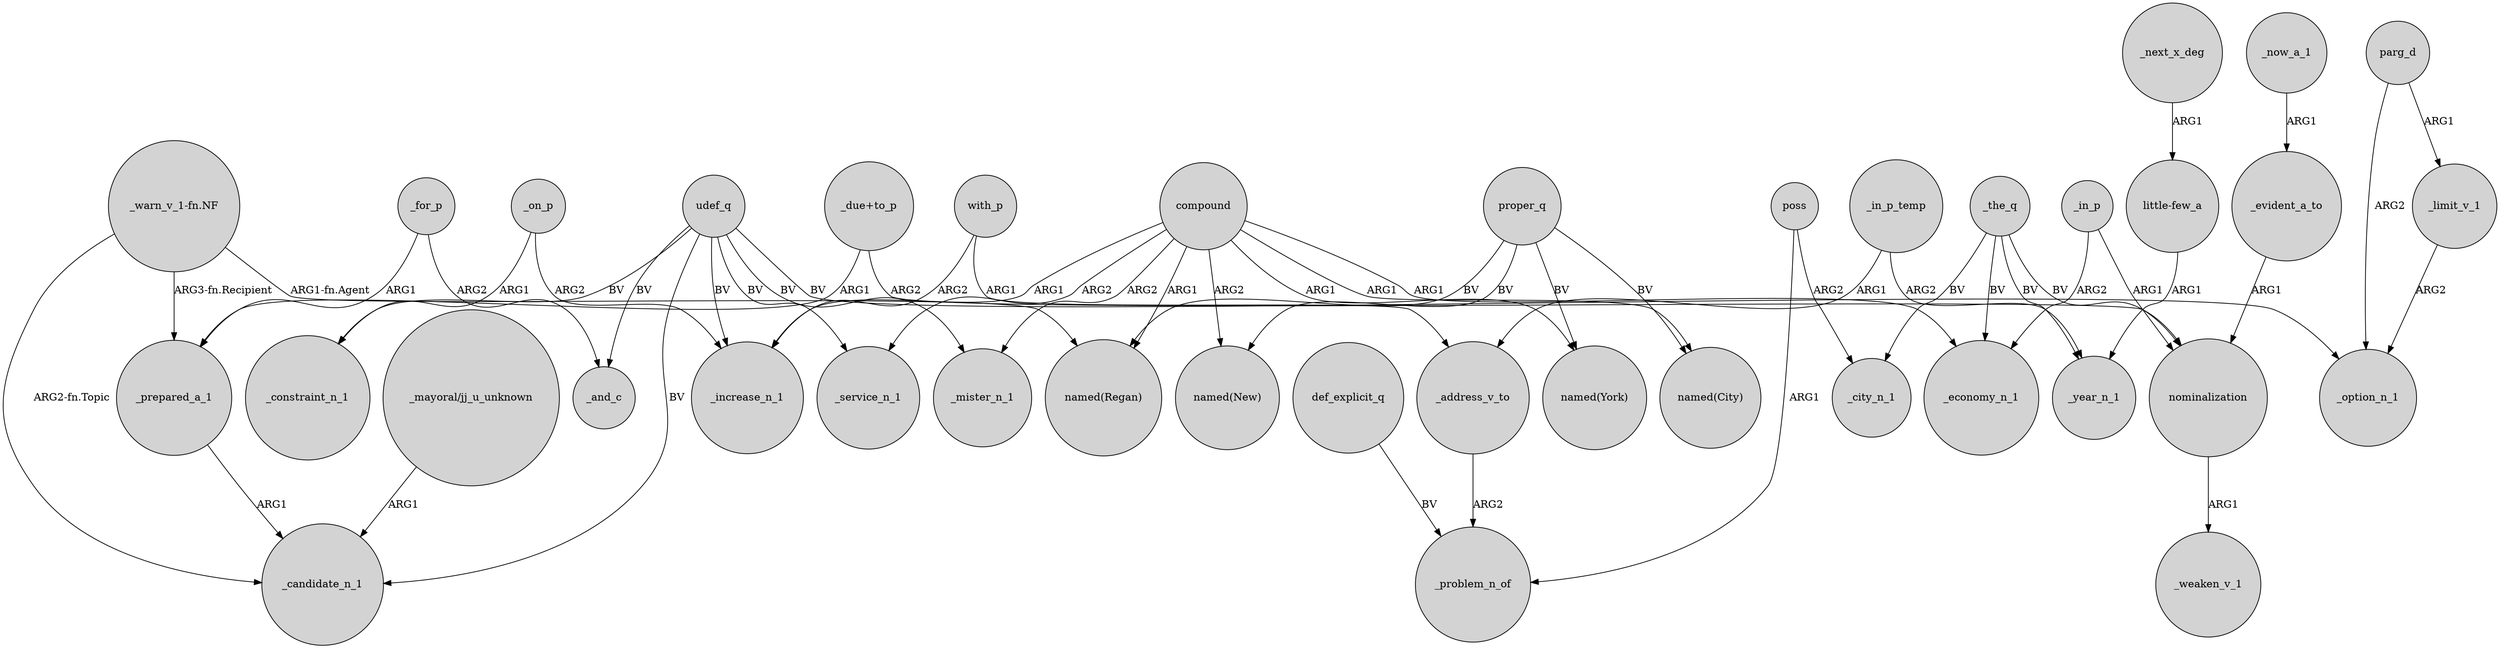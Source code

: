 digraph {
	node [shape=circle style=filled]
	"_warn_v_1-fn.NF" -> _candidate_n_1 [label="ARG2-fn.Topic"]
	_for_p -> _prepared_a_1 [label=ARG1]
	parg_d -> _limit_v_1 [label=ARG1]
	with_p -> _increase_n_1 [label=ARG2]
	compound -> "named(New)" [label=ARG2]
	compound -> _service_n_1 [label=ARG2]
	udef_q -> _option_n_1 [label=BV]
	proper_q -> "named(New)" [label=BV]
	compound -> _mister_n_1 [label=ARG2]
	poss -> _problem_n_of [label=ARG1]
	"_mayoral/jj_u_unknown" -> _candidate_n_1 [label=ARG1]
	parg_d -> _option_n_1 [label=ARG2]
	udef_q -> _mister_n_1 [label=BV]
	_the_q -> _economy_n_1 [label=BV]
	_for_p -> _and_c [label=ARG2]
	compound -> "named(Regan)" [label=ARG1]
	nominalization -> _weaken_v_1 [label=ARG1]
	with_p -> _address_v_to [label=ARG1]
	_address_v_to -> _problem_n_of [label=ARG2]
	"_due+to_p" -> nominalization [label=ARG2]
	_on_p -> _increase_n_1 [label=ARG2]
	_now_a_1 -> _evident_a_to [label=ARG1]
	_in_p_temp -> _year_n_1 [label=ARG2]
	_next_x_deg -> "little-few_a" [label=ARG1]
	udef_q -> _constraint_n_1 [label=BV]
	def_explicit_q -> _problem_n_of [label=BV]
	compound -> "named(York)" [label=ARG1]
	udef_q -> _service_n_1 [label=BV]
	_in_p -> _economy_n_1 [label=ARG2]
	udef_q -> _increase_n_1 [label=BV]
	proper_q -> "named(Regan)" [label=BV]
	proper_q -> "named(City)" [label=BV]
	_in_p -> nominalization [label=ARG1]
	"_warn_v_1-fn.NF" -> "named(Regan)" [label="ARG1-fn.Agent"]
	"little-few_a" -> _year_n_1 [label=ARG1]
	"_warn_v_1-fn.NF" -> _prepared_a_1 [label="ARG3-fn.Recipient"]
	_the_q -> _city_n_1 [label=BV]
	compound -> "named(City)" [label=ARG1]
	_the_q -> _year_n_1 [label=BV]
	"_due+to_p" -> _prepared_a_1 [label=ARG1]
	_prepared_a_1 -> _candidate_n_1 [label=ARG1]
	compound -> _economy_n_1 [label=ARG1]
	compound -> _increase_n_1 [label=ARG1]
	poss -> _city_n_1 [label=ARG2]
	_evident_a_to -> nominalization [label=ARG1]
	_limit_v_1 -> _option_n_1 [label=ARG2]
	udef_q -> _and_c [label=BV]
	_on_p -> _constraint_n_1 [label=ARG1]
	_in_p_temp -> _address_v_to [label=ARG1]
	proper_q -> "named(York)" [label=BV]
	udef_q -> _candidate_n_1 [label=BV]
	_the_q -> nominalization [label=BV]
}
